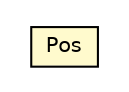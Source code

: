 #!/usr/local/bin/dot
#
# Class diagram 
# Generated by UMLGraph version R5_6-24-gf6e263 (http://www.umlgraph.org/)
#

digraph G {
	edge [fontname="Helvetica",fontsize=10,labelfontname="Helvetica",labelfontsize=10];
	node [fontname="Helvetica",fontsize=10,shape=plaintext];
	nodesep=0.25;
	ranksep=0.5;
	// nl.geozet.openls.databinding.gml.Pos
	c297 [label=<<table title="nl.geozet.openls.databinding.gml.Pos" border="0" cellborder="1" cellspacing="0" cellpadding="2" port="p" bgcolor="lemonChiffon" href="./Pos.html">
		<tr><td><table border="0" cellspacing="0" cellpadding="1">
<tr><td align="center" balign="center"> Pos </td></tr>
		</table></td></tr>
		</table>>, URL="./Pos.html", fontname="Helvetica", fontcolor="black", fontsize=10.0];
}

